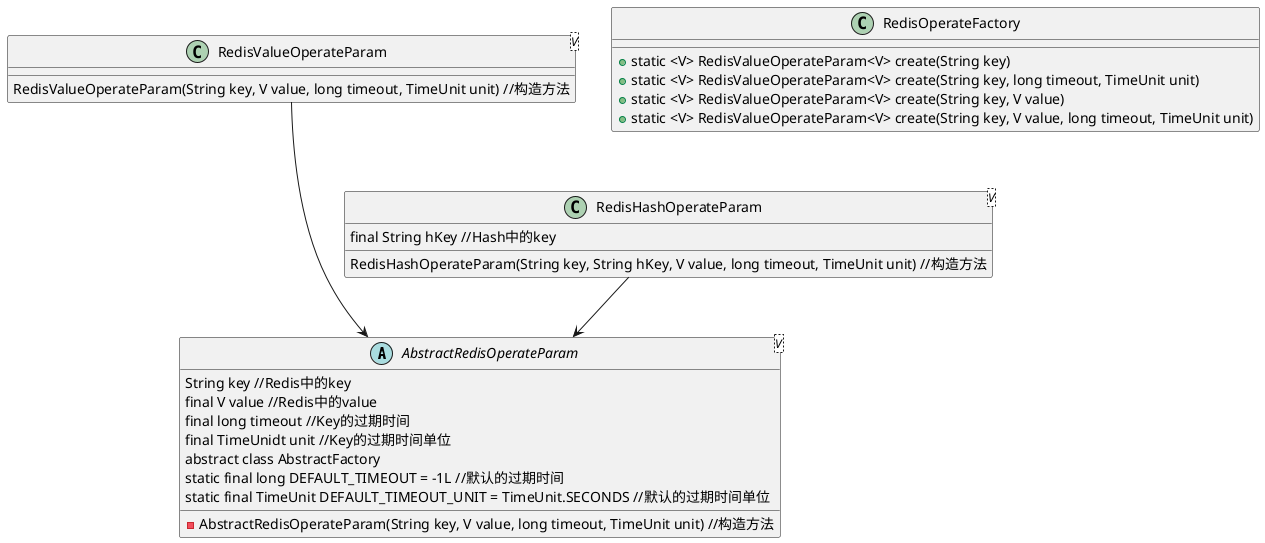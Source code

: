 @startuml
abstract AbstractRedisOperateParam<V> {
    String key //Redis中的key
    final V value //Redis中的value
    final long timeout //Key的过期时间
    final TimeUnidt unit //Key的过期时间单位
    -AbstractRedisOperateParam(String key, V value, long timeout, TimeUnit unit) //构造方法
    abstract class AbstractFactory
    static final long DEFAULT_TIMEOUT = -1L //默认的过期时间
    static final TimeUnit DEFAULT_TIMEOUT_UNIT = TimeUnit.SECONDS //默认的过期时间单位
}

class RedisValueOperateParam<V> {
    RedisValueOperateParam(String key, V value, long timeout, TimeUnit unit) //构造方法
}

class RedisHashOperateParam<V> {
    final String hKey //Hash中的key
    RedisHashOperateParam(String key, String hKey, V value, long timeout, TimeUnit unit) //构造方法
}

class RedisOperateFactory {
    +static <V> RedisValueOperateParam<V> create(String key)
    +static <V> RedisValueOperateParam<V> create(String key, long timeout, TimeUnit unit)
    +static <V> RedisValueOperateParam<V> create(String key, V value)
    +static <V> RedisValueOperateParam<V> create(String key, V value, long timeout, TimeUnit unit)
}

RedisValueOperateParam ---> AbstractRedisOperateParam
RedisHashOperateParam --> AbstractRedisOperateParam
@enduml